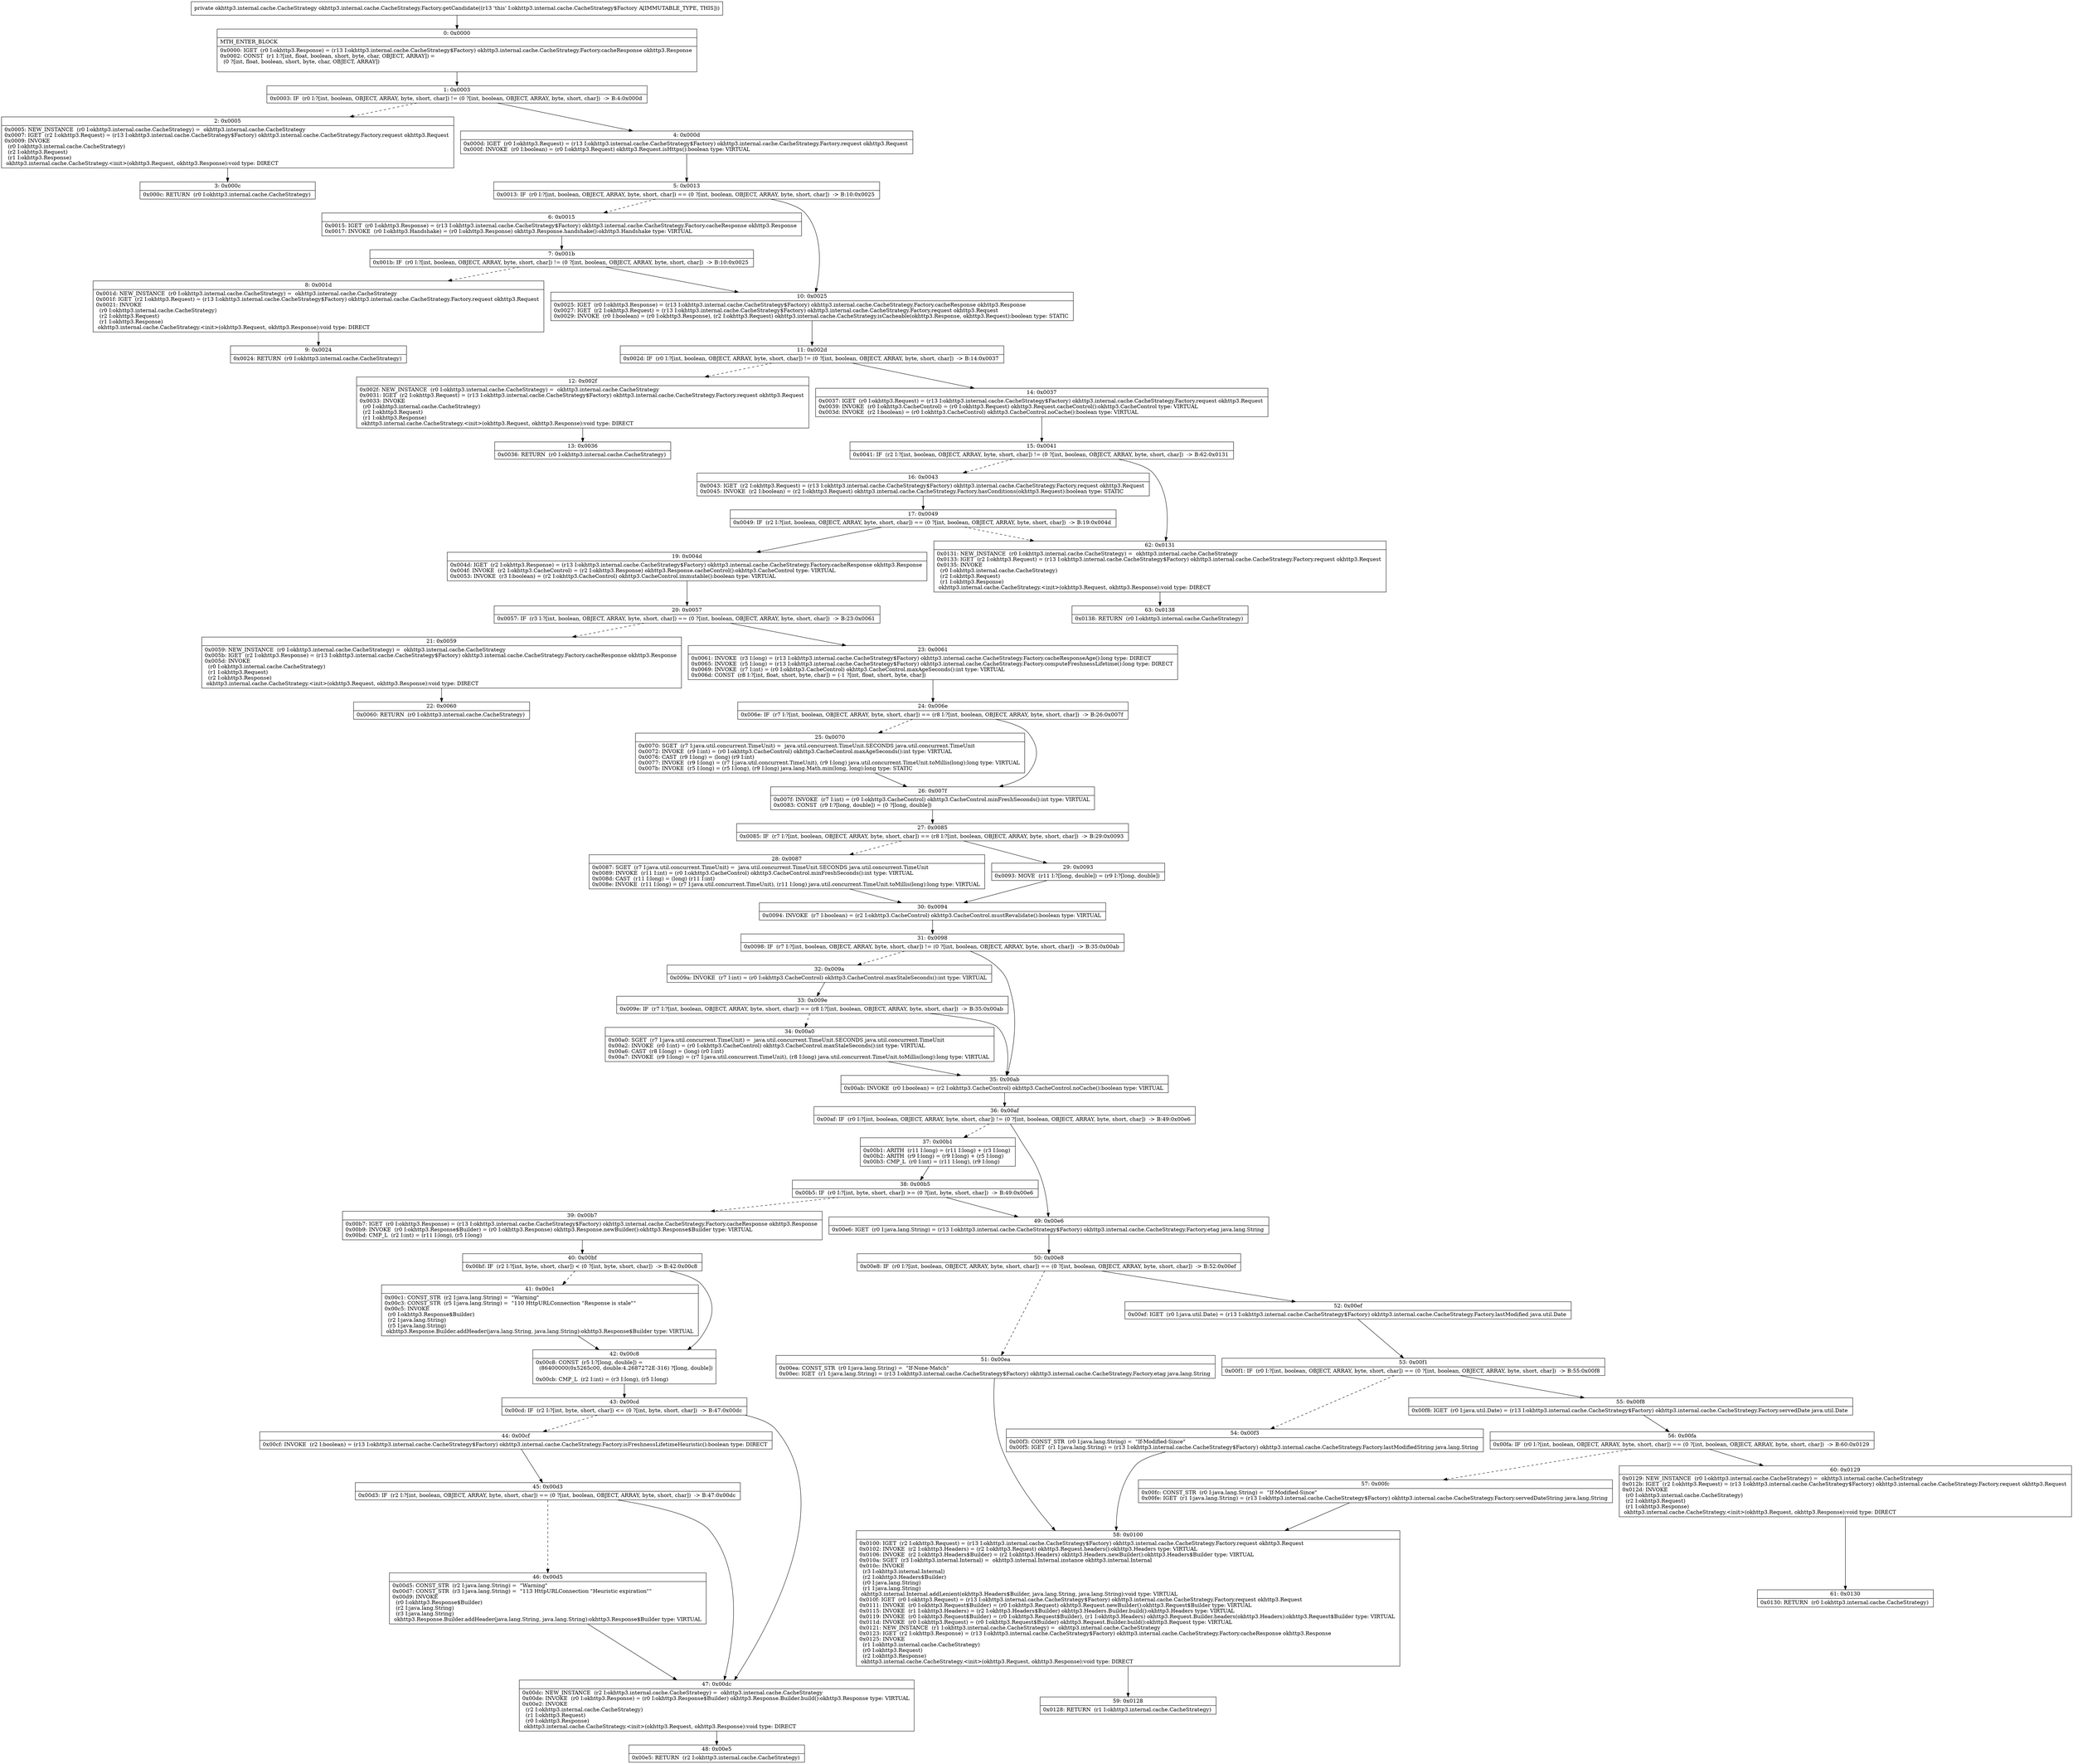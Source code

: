 digraph "CFG forokhttp3.internal.cache.CacheStrategy.Factory.getCandidate()Lokhttp3\/internal\/cache\/CacheStrategy;" {
Node_0 [shape=record,label="{0\:\ 0x0000|MTH_ENTER_BLOCK\l|0x0000: IGET  (r0 I:okhttp3.Response) = (r13 I:okhttp3.internal.cache.CacheStrategy$Factory) okhttp3.internal.cache.CacheStrategy.Factory.cacheResponse okhttp3.Response \l0x0002: CONST  (r1 I:?[int, float, boolean, short, byte, char, OBJECT, ARRAY]) = \l  (0 ?[int, float, boolean, short, byte, char, OBJECT, ARRAY])\l \l}"];
Node_1 [shape=record,label="{1\:\ 0x0003|0x0003: IF  (r0 I:?[int, boolean, OBJECT, ARRAY, byte, short, char]) != (0 ?[int, boolean, OBJECT, ARRAY, byte, short, char])  \-\> B:4:0x000d \l}"];
Node_2 [shape=record,label="{2\:\ 0x0005|0x0005: NEW_INSTANCE  (r0 I:okhttp3.internal.cache.CacheStrategy) =  okhttp3.internal.cache.CacheStrategy \l0x0007: IGET  (r2 I:okhttp3.Request) = (r13 I:okhttp3.internal.cache.CacheStrategy$Factory) okhttp3.internal.cache.CacheStrategy.Factory.request okhttp3.Request \l0x0009: INVOKE  \l  (r0 I:okhttp3.internal.cache.CacheStrategy)\l  (r2 I:okhttp3.Request)\l  (r1 I:okhttp3.Response)\l okhttp3.internal.cache.CacheStrategy.\<init\>(okhttp3.Request, okhttp3.Response):void type: DIRECT \l}"];
Node_3 [shape=record,label="{3\:\ 0x000c|0x000c: RETURN  (r0 I:okhttp3.internal.cache.CacheStrategy) \l}"];
Node_4 [shape=record,label="{4\:\ 0x000d|0x000d: IGET  (r0 I:okhttp3.Request) = (r13 I:okhttp3.internal.cache.CacheStrategy$Factory) okhttp3.internal.cache.CacheStrategy.Factory.request okhttp3.Request \l0x000f: INVOKE  (r0 I:boolean) = (r0 I:okhttp3.Request) okhttp3.Request.isHttps():boolean type: VIRTUAL \l}"];
Node_5 [shape=record,label="{5\:\ 0x0013|0x0013: IF  (r0 I:?[int, boolean, OBJECT, ARRAY, byte, short, char]) == (0 ?[int, boolean, OBJECT, ARRAY, byte, short, char])  \-\> B:10:0x0025 \l}"];
Node_6 [shape=record,label="{6\:\ 0x0015|0x0015: IGET  (r0 I:okhttp3.Response) = (r13 I:okhttp3.internal.cache.CacheStrategy$Factory) okhttp3.internal.cache.CacheStrategy.Factory.cacheResponse okhttp3.Response \l0x0017: INVOKE  (r0 I:okhttp3.Handshake) = (r0 I:okhttp3.Response) okhttp3.Response.handshake():okhttp3.Handshake type: VIRTUAL \l}"];
Node_7 [shape=record,label="{7\:\ 0x001b|0x001b: IF  (r0 I:?[int, boolean, OBJECT, ARRAY, byte, short, char]) != (0 ?[int, boolean, OBJECT, ARRAY, byte, short, char])  \-\> B:10:0x0025 \l}"];
Node_8 [shape=record,label="{8\:\ 0x001d|0x001d: NEW_INSTANCE  (r0 I:okhttp3.internal.cache.CacheStrategy) =  okhttp3.internal.cache.CacheStrategy \l0x001f: IGET  (r2 I:okhttp3.Request) = (r13 I:okhttp3.internal.cache.CacheStrategy$Factory) okhttp3.internal.cache.CacheStrategy.Factory.request okhttp3.Request \l0x0021: INVOKE  \l  (r0 I:okhttp3.internal.cache.CacheStrategy)\l  (r2 I:okhttp3.Request)\l  (r1 I:okhttp3.Response)\l okhttp3.internal.cache.CacheStrategy.\<init\>(okhttp3.Request, okhttp3.Response):void type: DIRECT \l}"];
Node_9 [shape=record,label="{9\:\ 0x0024|0x0024: RETURN  (r0 I:okhttp3.internal.cache.CacheStrategy) \l}"];
Node_10 [shape=record,label="{10\:\ 0x0025|0x0025: IGET  (r0 I:okhttp3.Response) = (r13 I:okhttp3.internal.cache.CacheStrategy$Factory) okhttp3.internal.cache.CacheStrategy.Factory.cacheResponse okhttp3.Response \l0x0027: IGET  (r2 I:okhttp3.Request) = (r13 I:okhttp3.internal.cache.CacheStrategy$Factory) okhttp3.internal.cache.CacheStrategy.Factory.request okhttp3.Request \l0x0029: INVOKE  (r0 I:boolean) = (r0 I:okhttp3.Response), (r2 I:okhttp3.Request) okhttp3.internal.cache.CacheStrategy.isCacheable(okhttp3.Response, okhttp3.Request):boolean type: STATIC \l}"];
Node_11 [shape=record,label="{11\:\ 0x002d|0x002d: IF  (r0 I:?[int, boolean, OBJECT, ARRAY, byte, short, char]) != (0 ?[int, boolean, OBJECT, ARRAY, byte, short, char])  \-\> B:14:0x0037 \l}"];
Node_12 [shape=record,label="{12\:\ 0x002f|0x002f: NEW_INSTANCE  (r0 I:okhttp3.internal.cache.CacheStrategy) =  okhttp3.internal.cache.CacheStrategy \l0x0031: IGET  (r2 I:okhttp3.Request) = (r13 I:okhttp3.internal.cache.CacheStrategy$Factory) okhttp3.internal.cache.CacheStrategy.Factory.request okhttp3.Request \l0x0033: INVOKE  \l  (r0 I:okhttp3.internal.cache.CacheStrategy)\l  (r2 I:okhttp3.Request)\l  (r1 I:okhttp3.Response)\l okhttp3.internal.cache.CacheStrategy.\<init\>(okhttp3.Request, okhttp3.Response):void type: DIRECT \l}"];
Node_13 [shape=record,label="{13\:\ 0x0036|0x0036: RETURN  (r0 I:okhttp3.internal.cache.CacheStrategy) \l}"];
Node_14 [shape=record,label="{14\:\ 0x0037|0x0037: IGET  (r0 I:okhttp3.Request) = (r13 I:okhttp3.internal.cache.CacheStrategy$Factory) okhttp3.internal.cache.CacheStrategy.Factory.request okhttp3.Request \l0x0039: INVOKE  (r0 I:okhttp3.CacheControl) = (r0 I:okhttp3.Request) okhttp3.Request.cacheControl():okhttp3.CacheControl type: VIRTUAL \l0x003d: INVOKE  (r2 I:boolean) = (r0 I:okhttp3.CacheControl) okhttp3.CacheControl.noCache():boolean type: VIRTUAL \l}"];
Node_15 [shape=record,label="{15\:\ 0x0041|0x0041: IF  (r2 I:?[int, boolean, OBJECT, ARRAY, byte, short, char]) != (0 ?[int, boolean, OBJECT, ARRAY, byte, short, char])  \-\> B:62:0x0131 \l}"];
Node_16 [shape=record,label="{16\:\ 0x0043|0x0043: IGET  (r2 I:okhttp3.Request) = (r13 I:okhttp3.internal.cache.CacheStrategy$Factory) okhttp3.internal.cache.CacheStrategy.Factory.request okhttp3.Request \l0x0045: INVOKE  (r2 I:boolean) = (r2 I:okhttp3.Request) okhttp3.internal.cache.CacheStrategy.Factory.hasConditions(okhttp3.Request):boolean type: STATIC \l}"];
Node_17 [shape=record,label="{17\:\ 0x0049|0x0049: IF  (r2 I:?[int, boolean, OBJECT, ARRAY, byte, short, char]) == (0 ?[int, boolean, OBJECT, ARRAY, byte, short, char])  \-\> B:19:0x004d \l}"];
Node_19 [shape=record,label="{19\:\ 0x004d|0x004d: IGET  (r2 I:okhttp3.Response) = (r13 I:okhttp3.internal.cache.CacheStrategy$Factory) okhttp3.internal.cache.CacheStrategy.Factory.cacheResponse okhttp3.Response \l0x004f: INVOKE  (r2 I:okhttp3.CacheControl) = (r2 I:okhttp3.Response) okhttp3.Response.cacheControl():okhttp3.CacheControl type: VIRTUAL \l0x0053: INVOKE  (r3 I:boolean) = (r2 I:okhttp3.CacheControl) okhttp3.CacheControl.immutable():boolean type: VIRTUAL \l}"];
Node_20 [shape=record,label="{20\:\ 0x0057|0x0057: IF  (r3 I:?[int, boolean, OBJECT, ARRAY, byte, short, char]) == (0 ?[int, boolean, OBJECT, ARRAY, byte, short, char])  \-\> B:23:0x0061 \l}"];
Node_21 [shape=record,label="{21\:\ 0x0059|0x0059: NEW_INSTANCE  (r0 I:okhttp3.internal.cache.CacheStrategy) =  okhttp3.internal.cache.CacheStrategy \l0x005b: IGET  (r2 I:okhttp3.Response) = (r13 I:okhttp3.internal.cache.CacheStrategy$Factory) okhttp3.internal.cache.CacheStrategy.Factory.cacheResponse okhttp3.Response \l0x005d: INVOKE  \l  (r0 I:okhttp3.internal.cache.CacheStrategy)\l  (r1 I:okhttp3.Request)\l  (r2 I:okhttp3.Response)\l okhttp3.internal.cache.CacheStrategy.\<init\>(okhttp3.Request, okhttp3.Response):void type: DIRECT \l}"];
Node_22 [shape=record,label="{22\:\ 0x0060|0x0060: RETURN  (r0 I:okhttp3.internal.cache.CacheStrategy) \l}"];
Node_23 [shape=record,label="{23\:\ 0x0061|0x0061: INVOKE  (r3 I:long) = (r13 I:okhttp3.internal.cache.CacheStrategy$Factory) okhttp3.internal.cache.CacheStrategy.Factory.cacheResponseAge():long type: DIRECT \l0x0065: INVOKE  (r5 I:long) = (r13 I:okhttp3.internal.cache.CacheStrategy$Factory) okhttp3.internal.cache.CacheStrategy.Factory.computeFreshnessLifetime():long type: DIRECT \l0x0069: INVOKE  (r7 I:int) = (r0 I:okhttp3.CacheControl) okhttp3.CacheControl.maxAgeSeconds():int type: VIRTUAL \l0x006d: CONST  (r8 I:?[int, float, short, byte, char]) = (\-1 ?[int, float, short, byte, char]) \l}"];
Node_24 [shape=record,label="{24\:\ 0x006e|0x006e: IF  (r7 I:?[int, boolean, OBJECT, ARRAY, byte, short, char]) == (r8 I:?[int, boolean, OBJECT, ARRAY, byte, short, char])  \-\> B:26:0x007f \l}"];
Node_25 [shape=record,label="{25\:\ 0x0070|0x0070: SGET  (r7 I:java.util.concurrent.TimeUnit) =  java.util.concurrent.TimeUnit.SECONDS java.util.concurrent.TimeUnit \l0x0072: INVOKE  (r9 I:int) = (r0 I:okhttp3.CacheControl) okhttp3.CacheControl.maxAgeSeconds():int type: VIRTUAL \l0x0076: CAST  (r9 I:long) = (long) (r9 I:int) \l0x0077: INVOKE  (r9 I:long) = (r7 I:java.util.concurrent.TimeUnit), (r9 I:long) java.util.concurrent.TimeUnit.toMillis(long):long type: VIRTUAL \l0x007b: INVOKE  (r5 I:long) = (r5 I:long), (r9 I:long) java.lang.Math.min(long, long):long type: STATIC \l}"];
Node_26 [shape=record,label="{26\:\ 0x007f|0x007f: INVOKE  (r7 I:int) = (r0 I:okhttp3.CacheControl) okhttp3.CacheControl.minFreshSeconds():int type: VIRTUAL \l0x0083: CONST  (r9 I:?[long, double]) = (0 ?[long, double]) \l}"];
Node_27 [shape=record,label="{27\:\ 0x0085|0x0085: IF  (r7 I:?[int, boolean, OBJECT, ARRAY, byte, short, char]) == (r8 I:?[int, boolean, OBJECT, ARRAY, byte, short, char])  \-\> B:29:0x0093 \l}"];
Node_28 [shape=record,label="{28\:\ 0x0087|0x0087: SGET  (r7 I:java.util.concurrent.TimeUnit) =  java.util.concurrent.TimeUnit.SECONDS java.util.concurrent.TimeUnit \l0x0089: INVOKE  (r11 I:int) = (r0 I:okhttp3.CacheControl) okhttp3.CacheControl.minFreshSeconds():int type: VIRTUAL \l0x008d: CAST  (r11 I:long) = (long) (r11 I:int) \l0x008e: INVOKE  (r11 I:long) = (r7 I:java.util.concurrent.TimeUnit), (r11 I:long) java.util.concurrent.TimeUnit.toMillis(long):long type: VIRTUAL \l}"];
Node_29 [shape=record,label="{29\:\ 0x0093|0x0093: MOVE  (r11 I:?[long, double]) = (r9 I:?[long, double]) \l}"];
Node_30 [shape=record,label="{30\:\ 0x0094|0x0094: INVOKE  (r7 I:boolean) = (r2 I:okhttp3.CacheControl) okhttp3.CacheControl.mustRevalidate():boolean type: VIRTUAL \l}"];
Node_31 [shape=record,label="{31\:\ 0x0098|0x0098: IF  (r7 I:?[int, boolean, OBJECT, ARRAY, byte, short, char]) != (0 ?[int, boolean, OBJECT, ARRAY, byte, short, char])  \-\> B:35:0x00ab \l}"];
Node_32 [shape=record,label="{32\:\ 0x009a|0x009a: INVOKE  (r7 I:int) = (r0 I:okhttp3.CacheControl) okhttp3.CacheControl.maxStaleSeconds():int type: VIRTUAL \l}"];
Node_33 [shape=record,label="{33\:\ 0x009e|0x009e: IF  (r7 I:?[int, boolean, OBJECT, ARRAY, byte, short, char]) == (r8 I:?[int, boolean, OBJECT, ARRAY, byte, short, char])  \-\> B:35:0x00ab \l}"];
Node_34 [shape=record,label="{34\:\ 0x00a0|0x00a0: SGET  (r7 I:java.util.concurrent.TimeUnit) =  java.util.concurrent.TimeUnit.SECONDS java.util.concurrent.TimeUnit \l0x00a2: INVOKE  (r0 I:int) = (r0 I:okhttp3.CacheControl) okhttp3.CacheControl.maxStaleSeconds():int type: VIRTUAL \l0x00a6: CAST  (r8 I:long) = (long) (r0 I:int) \l0x00a7: INVOKE  (r9 I:long) = (r7 I:java.util.concurrent.TimeUnit), (r8 I:long) java.util.concurrent.TimeUnit.toMillis(long):long type: VIRTUAL \l}"];
Node_35 [shape=record,label="{35\:\ 0x00ab|0x00ab: INVOKE  (r0 I:boolean) = (r2 I:okhttp3.CacheControl) okhttp3.CacheControl.noCache():boolean type: VIRTUAL \l}"];
Node_36 [shape=record,label="{36\:\ 0x00af|0x00af: IF  (r0 I:?[int, boolean, OBJECT, ARRAY, byte, short, char]) != (0 ?[int, boolean, OBJECT, ARRAY, byte, short, char])  \-\> B:49:0x00e6 \l}"];
Node_37 [shape=record,label="{37\:\ 0x00b1|0x00b1: ARITH  (r11 I:long) = (r11 I:long) + (r3 I:long) \l0x00b2: ARITH  (r9 I:long) = (r9 I:long) + (r5 I:long) \l0x00b3: CMP_L  (r0 I:int) = (r11 I:long), (r9 I:long) \l}"];
Node_38 [shape=record,label="{38\:\ 0x00b5|0x00b5: IF  (r0 I:?[int, byte, short, char]) \>= (0 ?[int, byte, short, char])  \-\> B:49:0x00e6 \l}"];
Node_39 [shape=record,label="{39\:\ 0x00b7|0x00b7: IGET  (r0 I:okhttp3.Response) = (r13 I:okhttp3.internal.cache.CacheStrategy$Factory) okhttp3.internal.cache.CacheStrategy.Factory.cacheResponse okhttp3.Response \l0x00b9: INVOKE  (r0 I:okhttp3.Response$Builder) = (r0 I:okhttp3.Response) okhttp3.Response.newBuilder():okhttp3.Response$Builder type: VIRTUAL \l0x00bd: CMP_L  (r2 I:int) = (r11 I:long), (r5 I:long) \l}"];
Node_40 [shape=record,label="{40\:\ 0x00bf|0x00bf: IF  (r2 I:?[int, byte, short, char]) \< (0 ?[int, byte, short, char])  \-\> B:42:0x00c8 \l}"];
Node_41 [shape=record,label="{41\:\ 0x00c1|0x00c1: CONST_STR  (r2 I:java.lang.String) =  \"Warning\" \l0x00c3: CONST_STR  (r5 I:java.lang.String) =  \"110 HttpURLConnection \"Response is stale\"\" \l0x00c5: INVOKE  \l  (r0 I:okhttp3.Response$Builder)\l  (r2 I:java.lang.String)\l  (r5 I:java.lang.String)\l okhttp3.Response.Builder.addHeader(java.lang.String, java.lang.String):okhttp3.Response$Builder type: VIRTUAL \l}"];
Node_42 [shape=record,label="{42\:\ 0x00c8|0x00c8: CONST  (r5 I:?[long, double]) = \l  (86400000(0x5265c00, double:4.2687272E\-316) ?[long, double])\l \l0x00cb: CMP_L  (r2 I:int) = (r3 I:long), (r5 I:long) \l}"];
Node_43 [shape=record,label="{43\:\ 0x00cd|0x00cd: IF  (r2 I:?[int, byte, short, char]) \<= (0 ?[int, byte, short, char])  \-\> B:47:0x00dc \l}"];
Node_44 [shape=record,label="{44\:\ 0x00cf|0x00cf: INVOKE  (r2 I:boolean) = (r13 I:okhttp3.internal.cache.CacheStrategy$Factory) okhttp3.internal.cache.CacheStrategy.Factory.isFreshnessLifetimeHeuristic():boolean type: DIRECT \l}"];
Node_45 [shape=record,label="{45\:\ 0x00d3|0x00d3: IF  (r2 I:?[int, boolean, OBJECT, ARRAY, byte, short, char]) == (0 ?[int, boolean, OBJECT, ARRAY, byte, short, char])  \-\> B:47:0x00dc \l}"];
Node_46 [shape=record,label="{46\:\ 0x00d5|0x00d5: CONST_STR  (r2 I:java.lang.String) =  \"Warning\" \l0x00d7: CONST_STR  (r3 I:java.lang.String) =  \"113 HttpURLConnection \"Heuristic expiration\"\" \l0x00d9: INVOKE  \l  (r0 I:okhttp3.Response$Builder)\l  (r2 I:java.lang.String)\l  (r3 I:java.lang.String)\l okhttp3.Response.Builder.addHeader(java.lang.String, java.lang.String):okhttp3.Response$Builder type: VIRTUAL \l}"];
Node_47 [shape=record,label="{47\:\ 0x00dc|0x00dc: NEW_INSTANCE  (r2 I:okhttp3.internal.cache.CacheStrategy) =  okhttp3.internal.cache.CacheStrategy \l0x00de: INVOKE  (r0 I:okhttp3.Response) = (r0 I:okhttp3.Response$Builder) okhttp3.Response.Builder.build():okhttp3.Response type: VIRTUAL \l0x00e2: INVOKE  \l  (r2 I:okhttp3.internal.cache.CacheStrategy)\l  (r1 I:okhttp3.Request)\l  (r0 I:okhttp3.Response)\l okhttp3.internal.cache.CacheStrategy.\<init\>(okhttp3.Request, okhttp3.Response):void type: DIRECT \l}"];
Node_48 [shape=record,label="{48\:\ 0x00e5|0x00e5: RETURN  (r2 I:okhttp3.internal.cache.CacheStrategy) \l}"];
Node_49 [shape=record,label="{49\:\ 0x00e6|0x00e6: IGET  (r0 I:java.lang.String) = (r13 I:okhttp3.internal.cache.CacheStrategy$Factory) okhttp3.internal.cache.CacheStrategy.Factory.etag java.lang.String \l}"];
Node_50 [shape=record,label="{50\:\ 0x00e8|0x00e8: IF  (r0 I:?[int, boolean, OBJECT, ARRAY, byte, short, char]) == (0 ?[int, boolean, OBJECT, ARRAY, byte, short, char])  \-\> B:52:0x00ef \l}"];
Node_51 [shape=record,label="{51\:\ 0x00ea|0x00ea: CONST_STR  (r0 I:java.lang.String) =  \"If\-None\-Match\" \l0x00ec: IGET  (r1 I:java.lang.String) = (r13 I:okhttp3.internal.cache.CacheStrategy$Factory) okhttp3.internal.cache.CacheStrategy.Factory.etag java.lang.String \l}"];
Node_52 [shape=record,label="{52\:\ 0x00ef|0x00ef: IGET  (r0 I:java.util.Date) = (r13 I:okhttp3.internal.cache.CacheStrategy$Factory) okhttp3.internal.cache.CacheStrategy.Factory.lastModified java.util.Date \l}"];
Node_53 [shape=record,label="{53\:\ 0x00f1|0x00f1: IF  (r0 I:?[int, boolean, OBJECT, ARRAY, byte, short, char]) == (0 ?[int, boolean, OBJECT, ARRAY, byte, short, char])  \-\> B:55:0x00f8 \l}"];
Node_54 [shape=record,label="{54\:\ 0x00f3|0x00f3: CONST_STR  (r0 I:java.lang.String) =  \"If\-Modified\-Since\" \l0x00f5: IGET  (r1 I:java.lang.String) = (r13 I:okhttp3.internal.cache.CacheStrategy$Factory) okhttp3.internal.cache.CacheStrategy.Factory.lastModifiedString java.lang.String \l}"];
Node_55 [shape=record,label="{55\:\ 0x00f8|0x00f8: IGET  (r0 I:java.util.Date) = (r13 I:okhttp3.internal.cache.CacheStrategy$Factory) okhttp3.internal.cache.CacheStrategy.Factory.servedDate java.util.Date \l}"];
Node_56 [shape=record,label="{56\:\ 0x00fa|0x00fa: IF  (r0 I:?[int, boolean, OBJECT, ARRAY, byte, short, char]) == (0 ?[int, boolean, OBJECT, ARRAY, byte, short, char])  \-\> B:60:0x0129 \l}"];
Node_57 [shape=record,label="{57\:\ 0x00fc|0x00fc: CONST_STR  (r0 I:java.lang.String) =  \"If\-Modified\-Since\" \l0x00fe: IGET  (r1 I:java.lang.String) = (r13 I:okhttp3.internal.cache.CacheStrategy$Factory) okhttp3.internal.cache.CacheStrategy.Factory.servedDateString java.lang.String \l}"];
Node_58 [shape=record,label="{58\:\ 0x0100|0x0100: IGET  (r2 I:okhttp3.Request) = (r13 I:okhttp3.internal.cache.CacheStrategy$Factory) okhttp3.internal.cache.CacheStrategy.Factory.request okhttp3.Request \l0x0102: INVOKE  (r2 I:okhttp3.Headers) = (r2 I:okhttp3.Request) okhttp3.Request.headers():okhttp3.Headers type: VIRTUAL \l0x0106: INVOKE  (r2 I:okhttp3.Headers$Builder) = (r2 I:okhttp3.Headers) okhttp3.Headers.newBuilder():okhttp3.Headers$Builder type: VIRTUAL \l0x010a: SGET  (r3 I:okhttp3.internal.Internal) =  okhttp3.internal.Internal.instance okhttp3.internal.Internal \l0x010c: INVOKE  \l  (r3 I:okhttp3.internal.Internal)\l  (r2 I:okhttp3.Headers$Builder)\l  (r0 I:java.lang.String)\l  (r1 I:java.lang.String)\l okhttp3.internal.Internal.addLenient(okhttp3.Headers$Builder, java.lang.String, java.lang.String):void type: VIRTUAL \l0x010f: IGET  (r0 I:okhttp3.Request) = (r13 I:okhttp3.internal.cache.CacheStrategy$Factory) okhttp3.internal.cache.CacheStrategy.Factory.request okhttp3.Request \l0x0111: INVOKE  (r0 I:okhttp3.Request$Builder) = (r0 I:okhttp3.Request) okhttp3.Request.newBuilder():okhttp3.Request$Builder type: VIRTUAL \l0x0115: INVOKE  (r1 I:okhttp3.Headers) = (r2 I:okhttp3.Headers$Builder) okhttp3.Headers.Builder.build():okhttp3.Headers type: VIRTUAL \l0x0119: INVOKE  (r0 I:okhttp3.Request$Builder) = (r0 I:okhttp3.Request$Builder), (r1 I:okhttp3.Headers) okhttp3.Request.Builder.headers(okhttp3.Headers):okhttp3.Request$Builder type: VIRTUAL \l0x011d: INVOKE  (r0 I:okhttp3.Request) = (r0 I:okhttp3.Request$Builder) okhttp3.Request.Builder.build():okhttp3.Request type: VIRTUAL \l0x0121: NEW_INSTANCE  (r1 I:okhttp3.internal.cache.CacheStrategy) =  okhttp3.internal.cache.CacheStrategy \l0x0123: IGET  (r2 I:okhttp3.Response) = (r13 I:okhttp3.internal.cache.CacheStrategy$Factory) okhttp3.internal.cache.CacheStrategy.Factory.cacheResponse okhttp3.Response \l0x0125: INVOKE  \l  (r1 I:okhttp3.internal.cache.CacheStrategy)\l  (r0 I:okhttp3.Request)\l  (r2 I:okhttp3.Response)\l okhttp3.internal.cache.CacheStrategy.\<init\>(okhttp3.Request, okhttp3.Response):void type: DIRECT \l}"];
Node_59 [shape=record,label="{59\:\ 0x0128|0x0128: RETURN  (r1 I:okhttp3.internal.cache.CacheStrategy) \l}"];
Node_60 [shape=record,label="{60\:\ 0x0129|0x0129: NEW_INSTANCE  (r0 I:okhttp3.internal.cache.CacheStrategy) =  okhttp3.internal.cache.CacheStrategy \l0x012b: IGET  (r2 I:okhttp3.Request) = (r13 I:okhttp3.internal.cache.CacheStrategy$Factory) okhttp3.internal.cache.CacheStrategy.Factory.request okhttp3.Request \l0x012d: INVOKE  \l  (r0 I:okhttp3.internal.cache.CacheStrategy)\l  (r2 I:okhttp3.Request)\l  (r1 I:okhttp3.Response)\l okhttp3.internal.cache.CacheStrategy.\<init\>(okhttp3.Request, okhttp3.Response):void type: DIRECT \l}"];
Node_61 [shape=record,label="{61\:\ 0x0130|0x0130: RETURN  (r0 I:okhttp3.internal.cache.CacheStrategy) \l}"];
Node_62 [shape=record,label="{62\:\ 0x0131|0x0131: NEW_INSTANCE  (r0 I:okhttp3.internal.cache.CacheStrategy) =  okhttp3.internal.cache.CacheStrategy \l0x0133: IGET  (r2 I:okhttp3.Request) = (r13 I:okhttp3.internal.cache.CacheStrategy$Factory) okhttp3.internal.cache.CacheStrategy.Factory.request okhttp3.Request \l0x0135: INVOKE  \l  (r0 I:okhttp3.internal.cache.CacheStrategy)\l  (r2 I:okhttp3.Request)\l  (r1 I:okhttp3.Response)\l okhttp3.internal.cache.CacheStrategy.\<init\>(okhttp3.Request, okhttp3.Response):void type: DIRECT \l}"];
Node_63 [shape=record,label="{63\:\ 0x0138|0x0138: RETURN  (r0 I:okhttp3.internal.cache.CacheStrategy) \l}"];
MethodNode[shape=record,label="{private okhttp3.internal.cache.CacheStrategy okhttp3.internal.cache.CacheStrategy.Factory.getCandidate((r13 'this' I:okhttp3.internal.cache.CacheStrategy$Factory A[IMMUTABLE_TYPE, THIS])) }"];
MethodNode -> Node_0;
Node_0 -> Node_1;
Node_1 -> Node_2[style=dashed];
Node_1 -> Node_4;
Node_2 -> Node_3;
Node_4 -> Node_5;
Node_5 -> Node_6[style=dashed];
Node_5 -> Node_10;
Node_6 -> Node_7;
Node_7 -> Node_8[style=dashed];
Node_7 -> Node_10;
Node_8 -> Node_9;
Node_10 -> Node_11;
Node_11 -> Node_12[style=dashed];
Node_11 -> Node_14;
Node_12 -> Node_13;
Node_14 -> Node_15;
Node_15 -> Node_16[style=dashed];
Node_15 -> Node_62;
Node_16 -> Node_17;
Node_17 -> Node_19;
Node_17 -> Node_62[style=dashed];
Node_19 -> Node_20;
Node_20 -> Node_21[style=dashed];
Node_20 -> Node_23;
Node_21 -> Node_22;
Node_23 -> Node_24;
Node_24 -> Node_25[style=dashed];
Node_24 -> Node_26;
Node_25 -> Node_26;
Node_26 -> Node_27;
Node_27 -> Node_28[style=dashed];
Node_27 -> Node_29;
Node_28 -> Node_30;
Node_29 -> Node_30;
Node_30 -> Node_31;
Node_31 -> Node_32[style=dashed];
Node_31 -> Node_35;
Node_32 -> Node_33;
Node_33 -> Node_34[style=dashed];
Node_33 -> Node_35;
Node_34 -> Node_35;
Node_35 -> Node_36;
Node_36 -> Node_37[style=dashed];
Node_36 -> Node_49;
Node_37 -> Node_38;
Node_38 -> Node_39[style=dashed];
Node_38 -> Node_49;
Node_39 -> Node_40;
Node_40 -> Node_41[style=dashed];
Node_40 -> Node_42;
Node_41 -> Node_42;
Node_42 -> Node_43;
Node_43 -> Node_44[style=dashed];
Node_43 -> Node_47;
Node_44 -> Node_45;
Node_45 -> Node_46[style=dashed];
Node_45 -> Node_47;
Node_46 -> Node_47;
Node_47 -> Node_48;
Node_49 -> Node_50;
Node_50 -> Node_51[style=dashed];
Node_50 -> Node_52;
Node_51 -> Node_58;
Node_52 -> Node_53;
Node_53 -> Node_54[style=dashed];
Node_53 -> Node_55;
Node_54 -> Node_58;
Node_55 -> Node_56;
Node_56 -> Node_57[style=dashed];
Node_56 -> Node_60;
Node_57 -> Node_58;
Node_58 -> Node_59;
Node_60 -> Node_61;
Node_62 -> Node_63;
}


